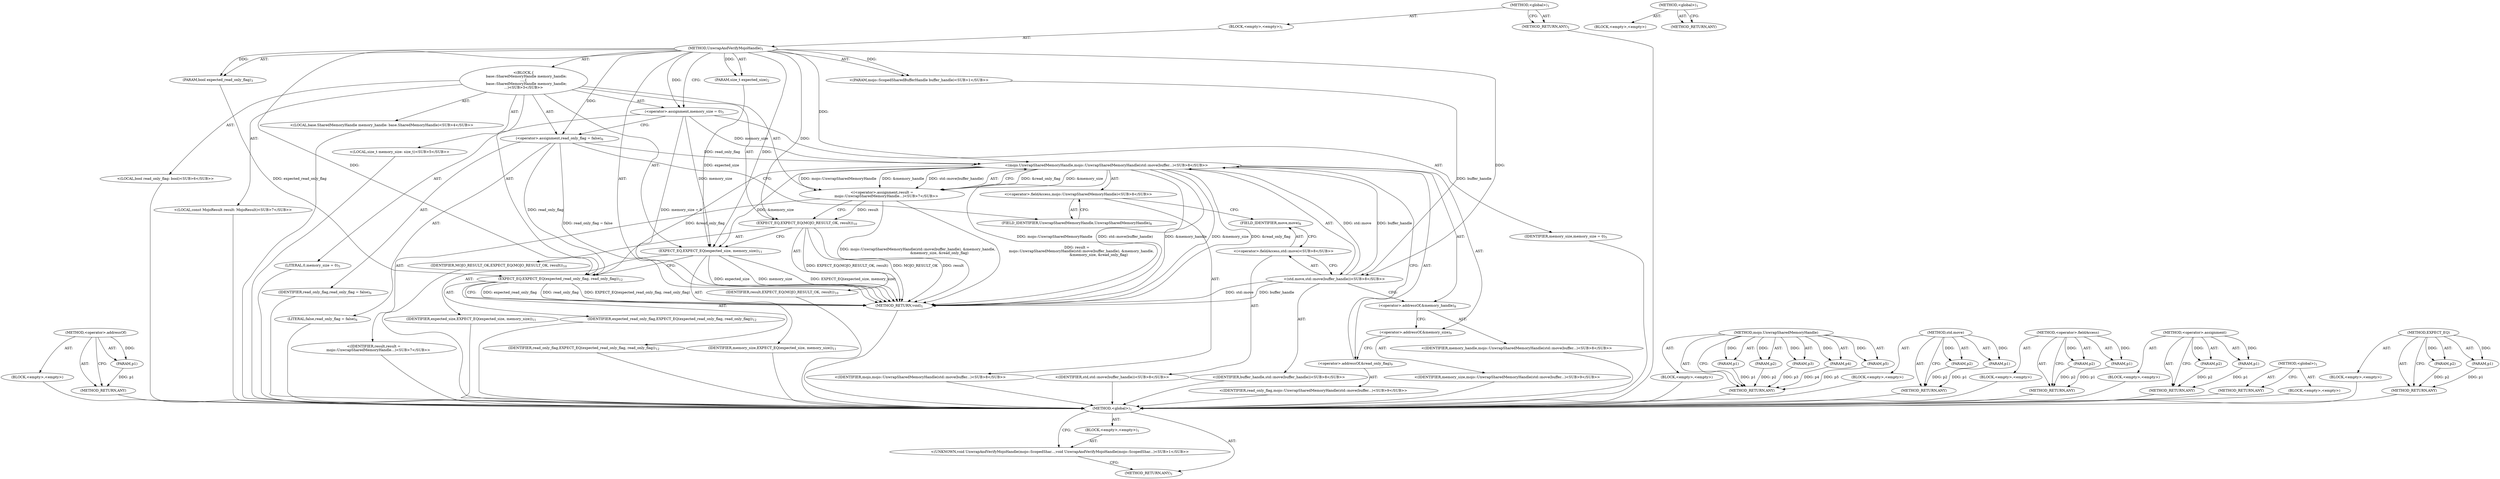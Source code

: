 digraph "&lt;global&gt;" {
vulnerable_101 [label=<(METHOD,&lt;operator&gt;.addressOf)>];
vulnerable_102 [label=<(PARAM,p1)>];
vulnerable_103 [label=<(BLOCK,&lt;empty&gt;,&lt;empty&gt;)>];
vulnerable_104 [label=<(METHOD_RETURN,ANY)>];
vulnerable_6 [label=<(METHOD,&lt;global&gt;)<SUB>1</SUB>>];
vulnerable_7 [label=<(BLOCK,&lt;empty&gt;,&lt;empty&gt;)<SUB>1</SUB>>];
vulnerable_8 [label=<(METHOD,UnwrapAndVerifyMojoHandle)<SUB>1</SUB>>];
vulnerable_9 [label="<(PARAM,mojo::ScopedSharedBufferHandle buffer_handle)<SUB>1</SUB>>"];
vulnerable_10 [label=<(PARAM,size_t expected_size)<SUB>2</SUB>>];
vulnerable_11 [label=<(PARAM,bool expected_read_only_flag)<SUB>3</SUB>>];
vulnerable_12 [label="<(BLOCK,{
     base::SharedMemoryHandle memory_handle;
...,{
     base::SharedMemoryHandle memory_handle;
...)<SUB>3</SUB>>"];
vulnerable_13 [label="<(LOCAL,base.SharedMemoryHandle memory_handle: base.SharedMemoryHandle)<SUB>4</SUB>>"];
vulnerable_14 [label="<(LOCAL,size_t memory_size: size_t)<SUB>5</SUB>>"];
vulnerable_15 [label=<(&lt;operator&gt;.assignment,memory_size = 0)<SUB>5</SUB>>];
vulnerable_16 [label=<(IDENTIFIER,memory_size,memory_size = 0)<SUB>5</SUB>>];
vulnerable_17 [label=<(LITERAL,0,memory_size = 0)<SUB>5</SUB>>];
vulnerable_18 [label="<(LOCAL,bool read_only_flag: bool)<SUB>6</SUB>>"];
vulnerable_19 [label=<(&lt;operator&gt;.assignment,read_only_flag = false)<SUB>6</SUB>>];
vulnerable_20 [label=<(IDENTIFIER,read_only_flag,read_only_flag = false)<SUB>6</SUB>>];
vulnerable_21 [label=<(LITERAL,false,read_only_flag = false)<SUB>6</SUB>>];
vulnerable_22 [label="<(LOCAL,const MojoResult result: MojoResult)<SUB>7</SUB>>"];
vulnerable_23 [label="<(&lt;operator&gt;.assignment,result =
        mojo::UnwrapSharedMemoryHandle...)<SUB>7</SUB>>"];
vulnerable_24 [label="<(IDENTIFIER,result,result =
        mojo::UnwrapSharedMemoryHandle...)<SUB>7</SUB>>"];
vulnerable_25 [label="<(mojo.UnwrapSharedMemoryHandle,mojo::UnwrapSharedMemoryHandle(std::move(buffer...)<SUB>8</SUB>>"];
vulnerable_26 [label="<(&lt;operator&gt;.fieldAccess,mojo::UnwrapSharedMemoryHandle)<SUB>8</SUB>>"];
vulnerable_27 [label="<(IDENTIFIER,mojo,mojo::UnwrapSharedMemoryHandle(std::move(buffer...)<SUB>8</SUB>>"];
vulnerable_28 [label=<(FIELD_IDENTIFIER,UnwrapSharedMemoryHandle,UnwrapSharedMemoryHandle)<SUB>8</SUB>>];
vulnerable_29 [label="<(std.move,std::move(buffer_handle))<SUB>8</SUB>>"];
vulnerable_30 [label="<(&lt;operator&gt;.fieldAccess,std::move)<SUB>8</SUB>>"];
vulnerable_31 [label="<(IDENTIFIER,std,std::move(buffer_handle))<SUB>8</SUB>>"];
vulnerable_32 [label=<(FIELD_IDENTIFIER,move,move)<SUB>8</SUB>>];
vulnerable_33 [label="<(IDENTIFIER,buffer_handle,std::move(buffer_handle))<SUB>8</SUB>>"];
vulnerable_34 [label=<(&lt;operator&gt;.addressOf,&amp;memory_handle)<SUB>8</SUB>>];
vulnerable_35 [label="<(IDENTIFIER,memory_handle,mojo::UnwrapSharedMemoryHandle(std::move(buffer...)<SUB>8</SUB>>"];
vulnerable_36 [label=<(&lt;operator&gt;.addressOf,&amp;memory_size)<SUB>9</SUB>>];
vulnerable_37 [label="<(IDENTIFIER,memory_size,mojo::UnwrapSharedMemoryHandle(std::move(buffer...)<SUB>9</SUB>>"];
vulnerable_38 [label=<(&lt;operator&gt;.addressOf,&amp;read_only_flag)<SUB>9</SUB>>];
vulnerable_39 [label="<(IDENTIFIER,read_only_flag,mojo::UnwrapSharedMemoryHandle(std::move(buffer...)<SUB>9</SUB>>"];
vulnerable_40 [label=<(EXPECT_EQ,EXPECT_EQ(MOJO_RESULT_OK, result))<SUB>10</SUB>>];
vulnerable_41 [label=<(IDENTIFIER,MOJO_RESULT_OK,EXPECT_EQ(MOJO_RESULT_OK, result))<SUB>10</SUB>>];
vulnerable_42 [label=<(IDENTIFIER,result,EXPECT_EQ(MOJO_RESULT_OK, result))<SUB>10</SUB>>];
vulnerable_43 [label=<(EXPECT_EQ,EXPECT_EQ(expected_size, memory_size))<SUB>11</SUB>>];
vulnerable_44 [label=<(IDENTIFIER,expected_size,EXPECT_EQ(expected_size, memory_size))<SUB>11</SUB>>];
vulnerable_45 [label=<(IDENTIFIER,memory_size,EXPECT_EQ(expected_size, memory_size))<SUB>11</SUB>>];
vulnerable_46 [label=<(EXPECT_EQ,EXPECT_EQ(expected_read_only_flag, read_only_flag))<SUB>12</SUB>>];
vulnerable_47 [label=<(IDENTIFIER,expected_read_only_flag,EXPECT_EQ(expected_read_only_flag, read_only_flag))<SUB>12</SUB>>];
vulnerable_48 [label=<(IDENTIFIER,read_only_flag,EXPECT_EQ(expected_read_only_flag, read_only_flag))<SUB>12</SUB>>];
vulnerable_49 [label=<(METHOD_RETURN,void)<SUB>1</SUB>>];
vulnerable_51 [label=<(METHOD_RETURN,ANY)<SUB>1</SUB>>];
vulnerable_83 [label=<(METHOD,mojo.UnwrapSharedMemoryHandle)>];
vulnerable_84 [label=<(PARAM,p1)>];
vulnerable_85 [label=<(PARAM,p2)>];
vulnerable_86 [label=<(PARAM,p3)>];
vulnerable_87 [label=<(PARAM,p4)>];
vulnerable_88 [label=<(PARAM,p5)>];
vulnerable_89 [label=<(BLOCK,&lt;empty&gt;,&lt;empty&gt;)>];
vulnerable_90 [label=<(METHOD_RETURN,ANY)>];
vulnerable_96 [label=<(METHOD,std.move)>];
vulnerable_97 [label=<(PARAM,p1)>];
vulnerable_98 [label=<(PARAM,p2)>];
vulnerable_99 [label=<(BLOCK,&lt;empty&gt;,&lt;empty&gt;)>];
vulnerable_100 [label=<(METHOD_RETURN,ANY)>];
vulnerable_91 [label=<(METHOD,&lt;operator&gt;.fieldAccess)>];
vulnerable_92 [label=<(PARAM,p1)>];
vulnerable_93 [label=<(PARAM,p2)>];
vulnerable_94 [label=<(BLOCK,&lt;empty&gt;,&lt;empty&gt;)>];
vulnerable_95 [label=<(METHOD_RETURN,ANY)>];
vulnerable_78 [label=<(METHOD,&lt;operator&gt;.assignment)>];
vulnerable_79 [label=<(PARAM,p1)>];
vulnerable_80 [label=<(PARAM,p2)>];
vulnerable_81 [label=<(BLOCK,&lt;empty&gt;,&lt;empty&gt;)>];
vulnerable_82 [label=<(METHOD_RETURN,ANY)>];
vulnerable_72 [label=<(METHOD,&lt;global&gt;)<SUB>1</SUB>>];
vulnerable_73 [label=<(BLOCK,&lt;empty&gt;,&lt;empty&gt;)>];
vulnerable_74 [label=<(METHOD_RETURN,ANY)>];
vulnerable_105 [label=<(METHOD,EXPECT_EQ)>];
vulnerable_106 [label=<(PARAM,p1)>];
vulnerable_107 [label=<(PARAM,p2)>];
vulnerable_108 [label=<(BLOCK,&lt;empty&gt;,&lt;empty&gt;)>];
vulnerable_109 [label=<(METHOD_RETURN,ANY)>];
fixed_6 [label=<(METHOD,&lt;global&gt;)<SUB>1</SUB>>];
fixed_7 [label=<(BLOCK,&lt;empty&gt;,&lt;empty&gt;)<SUB>1</SUB>>];
fixed_8 [label="<(UNKNOWN,void UnwrapAndVerifyMojoHandle(mojo::ScopedShar...,void UnwrapAndVerifyMojoHandle(mojo::ScopedShar...)<SUB>1</SUB>>"];
fixed_9 [label=<(METHOD_RETURN,ANY)<SUB>1</SUB>>];
fixed_14 [label=<(METHOD,&lt;global&gt;)<SUB>1</SUB>>];
fixed_15 [label=<(BLOCK,&lt;empty&gt;,&lt;empty&gt;)>];
fixed_16 [label=<(METHOD_RETURN,ANY)>];
vulnerable_101 -> vulnerable_102  [key=0, label="AST: "];
vulnerable_101 -> vulnerable_102  [key=1, label="DDG: "];
vulnerable_101 -> vulnerable_103  [key=0, label="AST: "];
vulnerable_101 -> vulnerable_104  [key=0, label="AST: "];
vulnerable_101 -> vulnerable_104  [key=1, label="CFG: "];
vulnerable_102 -> vulnerable_104  [key=0, label="DDG: p1"];
vulnerable_103 -> fixed_6  [key=0];
vulnerable_104 -> fixed_6  [key=0];
vulnerable_6 -> vulnerable_7  [key=0, label="AST: "];
vulnerable_6 -> vulnerable_51  [key=0, label="AST: "];
vulnerable_6 -> vulnerable_51  [key=1, label="CFG: "];
vulnerable_7 -> vulnerable_8  [key=0, label="AST: "];
vulnerable_8 -> vulnerable_9  [key=0, label="AST: "];
vulnerable_8 -> vulnerable_9  [key=1, label="DDG: "];
vulnerable_8 -> vulnerable_10  [key=0, label="AST: "];
vulnerable_8 -> vulnerable_10  [key=1, label="DDG: "];
vulnerable_8 -> vulnerable_11  [key=0, label="AST: "];
vulnerable_8 -> vulnerable_11  [key=1, label="DDG: "];
vulnerable_8 -> vulnerable_12  [key=0, label="AST: "];
vulnerable_8 -> vulnerable_49  [key=0, label="AST: "];
vulnerable_8 -> vulnerable_15  [key=0, label="CFG: "];
vulnerable_8 -> vulnerable_15  [key=1, label="DDG: "];
vulnerable_8 -> vulnerable_19  [key=0, label="DDG: "];
vulnerable_8 -> vulnerable_40  [key=0, label="DDG: "];
vulnerable_8 -> vulnerable_43  [key=0, label="DDG: "];
vulnerable_8 -> vulnerable_46  [key=0, label="DDG: "];
vulnerable_8 -> vulnerable_25  [key=0, label="DDG: "];
vulnerable_8 -> vulnerable_29  [key=0, label="DDG: "];
vulnerable_9 -> vulnerable_29  [key=0, label="DDG: buffer_handle"];
vulnerable_10 -> vulnerable_43  [key=0, label="DDG: expected_size"];
vulnerable_11 -> vulnerable_46  [key=0, label="DDG: expected_read_only_flag"];
vulnerable_12 -> vulnerable_13  [key=0, label="AST: "];
vulnerable_12 -> vulnerable_14  [key=0, label="AST: "];
vulnerable_12 -> vulnerable_15  [key=0, label="AST: "];
vulnerable_12 -> vulnerable_18  [key=0, label="AST: "];
vulnerable_12 -> vulnerable_19  [key=0, label="AST: "];
vulnerable_12 -> vulnerable_22  [key=0, label="AST: "];
vulnerable_12 -> vulnerable_23  [key=0, label="AST: "];
vulnerable_12 -> vulnerable_40  [key=0, label="AST: "];
vulnerable_12 -> vulnerable_43  [key=0, label="AST: "];
vulnerable_12 -> vulnerable_46  [key=0, label="AST: "];
vulnerable_13 -> fixed_6  [key=0];
vulnerable_14 -> fixed_6  [key=0];
vulnerable_15 -> vulnerable_16  [key=0, label="AST: "];
vulnerable_15 -> vulnerable_17  [key=0, label="AST: "];
vulnerable_15 -> vulnerable_19  [key=0, label="CFG: "];
vulnerable_15 -> vulnerable_49  [key=0, label="DDG: memory_size = 0"];
vulnerable_15 -> vulnerable_43  [key=0, label="DDG: memory_size"];
vulnerable_15 -> vulnerable_25  [key=0, label="DDG: memory_size"];
vulnerable_16 -> fixed_6  [key=0];
vulnerable_17 -> fixed_6  [key=0];
vulnerable_18 -> fixed_6  [key=0];
vulnerable_19 -> vulnerable_20  [key=0, label="AST: "];
vulnerable_19 -> vulnerable_21  [key=0, label="AST: "];
vulnerable_19 -> vulnerable_28  [key=0, label="CFG: "];
vulnerable_19 -> vulnerable_49  [key=0, label="DDG: read_only_flag = false"];
vulnerable_19 -> vulnerable_46  [key=0, label="DDG: read_only_flag"];
vulnerable_19 -> vulnerable_25  [key=0, label="DDG: read_only_flag"];
vulnerable_20 -> fixed_6  [key=0];
vulnerable_21 -> fixed_6  [key=0];
vulnerable_22 -> fixed_6  [key=0];
vulnerable_23 -> vulnerable_24  [key=0, label="AST: "];
vulnerable_23 -> vulnerable_25  [key=0, label="AST: "];
vulnerable_23 -> vulnerable_40  [key=0, label="CFG: "];
vulnerable_23 -> vulnerable_40  [key=1, label="DDG: result"];
vulnerable_23 -> vulnerable_49  [key=0, label="DDG: mojo::UnwrapSharedMemoryHandle(std::move(buffer_handle), &amp;memory_handle,
                                       &amp;memory_size, &amp;read_only_flag)"];
vulnerable_23 -> vulnerable_49  [key=1, label="DDG: result =
        mojo::UnwrapSharedMemoryHandle(std::move(buffer_handle), &amp;memory_handle,
                                       &amp;memory_size, &amp;read_only_flag)"];
vulnerable_24 -> fixed_6  [key=0];
vulnerable_25 -> vulnerable_26  [key=0, label="AST: "];
vulnerable_25 -> vulnerable_29  [key=0, label="AST: "];
vulnerable_25 -> vulnerable_34  [key=0, label="AST: "];
vulnerable_25 -> vulnerable_36  [key=0, label="AST: "];
vulnerable_25 -> vulnerable_38  [key=0, label="AST: "];
vulnerable_25 -> vulnerable_23  [key=0, label="CFG: "];
vulnerable_25 -> vulnerable_23  [key=1, label="DDG: &amp;read_only_flag"];
vulnerable_25 -> vulnerable_23  [key=2, label="DDG: &amp;memory_size"];
vulnerable_25 -> vulnerable_23  [key=3, label="DDG: mojo::UnwrapSharedMemoryHandle"];
vulnerable_25 -> vulnerable_23  [key=4, label="DDG: &amp;memory_handle"];
vulnerable_25 -> vulnerable_23  [key=5, label="DDG: std::move(buffer_handle)"];
vulnerable_25 -> vulnerable_49  [key=0, label="DDG: mojo::UnwrapSharedMemoryHandle"];
vulnerable_25 -> vulnerable_49  [key=1, label="DDG: std::move(buffer_handle)"];
vulnerable_25 -> vulnerable_49  [key=2, label="DDG: &amp;memory_handle"];
vulnerable_25 -> vulnerable_49  [key=3, label="DDG: &amp;memory_size"];
vulnerable_25 -> vulnerable_49  [key=4, label="DDG: &amp;read_only_flag"];
vulnerable_25 -> vulnerable_43  [key=0, label="DDG: &amp;memory_size"];
vulnerable_25 -> vulnerable_46  [key=0, label="DDG: &amp;read_only_flag"];
vulnerable_26 -> vulnerable_27  [key=0, label="AST: "];
vulnerable_26 -> vulnerable_28  [key=0, label="AST: "];
vulnerable_26 -> vulnerable_32  [key=0, label="CFG: "];
vulnerable_27 -> fixed_6  [key=0];
vulnerable_28 -> vulnerable_26  [key=0, label="CFG: "];
vulnerable_29 -> vulnerable_30  [key=0, label="AST: "];
vulnerable_29 -> vulnerable_33  [key=0, label="AST: "];
vulnerable_29 -> vulnerable_34  [key=0, label="CFG: "];
vulnerable_29 -> vulnerable_49  [key=0, label="DDG: std::move"];
vulnerable_29 -> vulnerable_49  [key=1, label="DDG: buffer_handle"];
vulnerable_29 -> vulnerable_25  [key=0, label="DDG: std::move"];
vulnerable_29 -> vulnerable_25  [key=1, label="DDG: buffer_handle"];
vulnerable_30 -> vulnerable_31  [key=0, label="AST: "];
vulnerable_30 -> vulnerable_32  [key=0, label="AST: "];
vulnerable_30 -> vulnerable_29  [key=0, label="CFG: "];
vulnerable_31 -> fixed_6  [key=0];
vulnerable_32 -> vulnerable_30  [key=0, label="CFG: "];
vulnerable_33 -> fixed_6  [key=0];
vulnerable_34 -> vulnerable_35  [key=0, label="AST: "];
vulnerable_34 -> vulnerable_36  [key=0, label="CFG: "];
vulnerable_35 -> fixed_6  [key=0];
vulnerable_36 -> vulnerable_37  [key=0, label="AST: "];
vulnerable_36 -> vulnerable_38  [key=0, label="CFG: "];
vulnerable_37 -> fixed_6  [key=0];
vulnerable_38 -> vulnerable_39  [key=0, label="AST: "];
vulnerable_38 -> vulnerable_25  [key=0, label="CFG: "];
vulnerable_39 -> fixed_6  [key=0];
vulnerable_40 -> vulnerable_41  [key=0, label="AST: "];
vulnerable_40 -> vulnerable_42  [key=0, label="AST: "];
vulnerable_40 -> vulnerable_43  [key=0, label="CFG: "];
vulnerable_40 -> vulnerable_49  [key=0, label="DDG: result"];
vulnerable_40 -> vulnerable_49  [key=1, label="DDG: EXPECT_EQ(MOJO_RESULT_OK, result)"];
vulnerable_40 -> vulnerable_49  [key=2, label="DDG: MOJO_RESULT_OK"];
vulnerable_41 -> fixed_6  [key=0];
vulnerable_42 -> fixed_6  [key=0];
vulnerable_43 -> vulnerable_44  [key=0, label="AST: "];
vulnerable_43 -> vulnerable_45  [key=0, label="AST: "];
vulnerable_43 -> vulnerable_46  [key=0, label="CFG: "];
vulnerable_43 -> vulnerable_49  [key=0, label="DDG: expected_size"];
vulnerable_43 -> vulnerable_49  [key=1, label="DDG: memory_size"];
vulnerable_43 -> vulnerable_49  [key=2, label="DDG: EXPECT_EQ(expected_size, memory_size)"];
vulnerable_44 -> fixed_6  [key=0];
vulnerable_45 -> fixed_6  [key=0];
vulnerable_46 -> vulnerable_47  [key=0, label="AST: "];
vulnerable_46 -> vulnerable_48  [key=0, label="AST: "];
vulnerable_46 -> vulnerable_49  [key=0, label="CFG: "];
vulnerable_46 -> vulnerable_49  [key=1, label="DDG: expected_read_only_flag"];
vulnerable_46 -> vulnerable_49  [key=2, label="DDG: read_only_flag"];
vulnerable_46 -> vulnerable_49  [key=3, label="DDG: EXPECT_EQ(expected_read_only_flag, read_only_flag)"];
vulnerable_47 -> fixed_6  [key=0];
vulnerable_48 -> fixed_6  [key=0];
vulnerable_49 -> fixed_6  [key=0];
vulnerable_51 -> fixed_6  [key=0];
vulnerable_83 -> vulnerable_84  [key=0, label="AST: "];
vulnerable_83 -> vulnerable_84  [key=1, label="DDG: "];
vulnerable_83 -> vulnerable_89  [key=0, label="AST: "];
vulnerable_83 -> vulnerable_85  [key=0, label="AST: "];
vulnerable_83 -> vulnerable_85  [key=1, label="DDG: "];
vulnerable_83 -> vulnerable_90  [key=0, label="AST: "];
vulnerable_83 -> vulnerable_90  [key=1, label="CFG: "];
vulnerable_83 -> vulnerable_86  [key=0, label="AST: "];
vulnerable_83 -> vulnerable_86  [key=1, label="DDG: "];
vulnerable_83 -> vulnerable_87  [key=0, label="AST: "];
vulnerable_83 -> vulnerable_87  [key=1, label="DDG: "];
vulnerable_83 -> vulnerable_88  [key=0, label="AST: "];
vulnerable_83 -> vulnerable_88  [key=1, label="DDG: "];
vulnerable_84 -> vulnerable_90  [key=0, label="DDG: p1"];
vulnerable_85 -> vulnerable_90  [key=0, label="DDG: p2"];
vulnerable_86 -> vulnerable_90  [key=0, label="DDG: p3"];
vulnerable_87 -> vulnerable_90  [key=0, label="DDG: p4"];
vulnerable_88 -> vulnerable_90  [key=0, label="DDG: p5"];
vulnerable_89 -> fixed_6  [key=0];
vulnerable_90 -> fixed_6  [key=0];
vulnerable_96 -> vulnerable_97  [key=0, label="AST: "];
vulnerable_96 -> vulnerable_97  [key=1, label="DDG: "];
vulnerable_96 -> vulnerable_99  [key=0, label="AST: "];
vulnerable_96 -> vulnerable_98  [key=0, label="AST: "];
vulnerable_96 -> vulnerable_98  [key=1, label="DDG: "];
vulnerable_96 -> vulnerable_100  [key=0, label="AST: "];
vulnerable_96 -> vulnerable_100  [key=1, label="CFG: "];
vulnerable_97 -> vulnerable_100  [key=0, label="DDG: p1"];
vulnerable_98 -> vulnerable_100  [key=0, label="DDG: p2"];
vulnerable_99 -> fixed_6  [key=0];
vulnerable_100 -> fixed_6  [key=0];
vulnerable_91 -> vulnerable_92  [key=0, label="AST: "];
vulnerable_91 -> vulnerable_92  [key=1, label="DDG: "];
vulnerable_91 -> vulnerable_94  [key=0, label="AST: "];
vulnerable_91 -> vulnerable_93  [key=0, label="AST: "];
vulnerable_91 -> vulnerable_93  [key=1, label="DDG: "];
vulnerable_91 -> vulnerable_95  [key=0, label="AST: "];
vulnerable_91 -> vulnerable_95  [key=1, label="CFG: "];
vulnerable_92 -> vulnerable_95  [key=0, label="DDG: p1"];
vulnerable_93 -> vulnerable_95  [key=0, label="DDG: p2"];
vulnerable_94 -> fixed_6  [key=0];
vulnerable_95 -> fixed_6  [key=0];
vulnerable_78 -> vulnerable_79  [key=0, label="AST: "];
vulnerable_78 -> vulnerable_79  [key=1, label="DDG: "];
vulnerable_78 -> vulnerable_81  [key=0, label="AST: "];
vulnerable_78 -> vulnerable_80  [key=0, label="AST: "];
vulnerable_78 -> vulnerable_80  [key=1, label="DDG: "];
vulnerable_78 -> vulnerable_82  [key=0, label="AST: "];
vulnerable_78 -> vulnerable_82  [key=1, label="CFG: "];
vulnerable_79 -> vulnerable_82  [key=0, label="DDG: p1"];
vulnerable_80 -> vulnerable_82  [key=0, label="DDG: p2"];
vulnerable_81 -> fixed_6  [key=0];
vulnerable_82 -> fixed_6  [key=0];
vulnerable_72 -> vulnerable_73  [key=0, label="AST: "];
vulnerable_72 -> vulnerable_74  [key=0, label="AST: "];
vulnerable_72 -> vulnerable_74  [key=1, label="CFG: "];
vulnerable_73 -> fixed_6  [key=0];
vulnerable_74 -> fixed_6  [key=0];
vulnerable_105 -> vulnerable_106  [key=0, label="AST: "];
vulnerable_105 -> vulnerable_106  [key=1, label="DDG: "];
vulnerable_105 -> vulnerable_108  [key=0, label="AST: "];
vulnerable_105 -> vulnerable_107  [key=0, label="AST: "];
vulnerable_105 -> vulnerable_107  [key=1, label="DDG: "];
vulnerable_105 -> vulnerable_109  [key=0, label="AST: "];
vulnerable_105 -> vulnerable_109  [key=1, label="CFG: "];
vulnerable_106 -> vulnerable_109  [key=0, label="DDG: p1"];
vulnerable_107 -> vulnerable_109  [key=0, label="DDG: p2"];
vulnerable_108 -> fixed_6  [key=0];
vulnerable_109 -> fixed_6  [key=0];
fixed_6 -> fixed_7  [key=0, label="AST: "];
fixed_6 -> fixed_9  [key=0, label="AST: "];
fixed_6 -> fixed_8  [key=0, label="CFG: "];
fixed_7 -> fixed_8  [key=0, label="AST: "];
fixed_8 -> fixed_9  [key=0, label="CFG: "];
fixed_14 -> fixed_15  [key=0, label="AST: "];
fixed_14 -> fixed_16  [key=0, label="AST: "];
fixed_14 -> fixed_16  [key=1, label="CFG: "];
}
